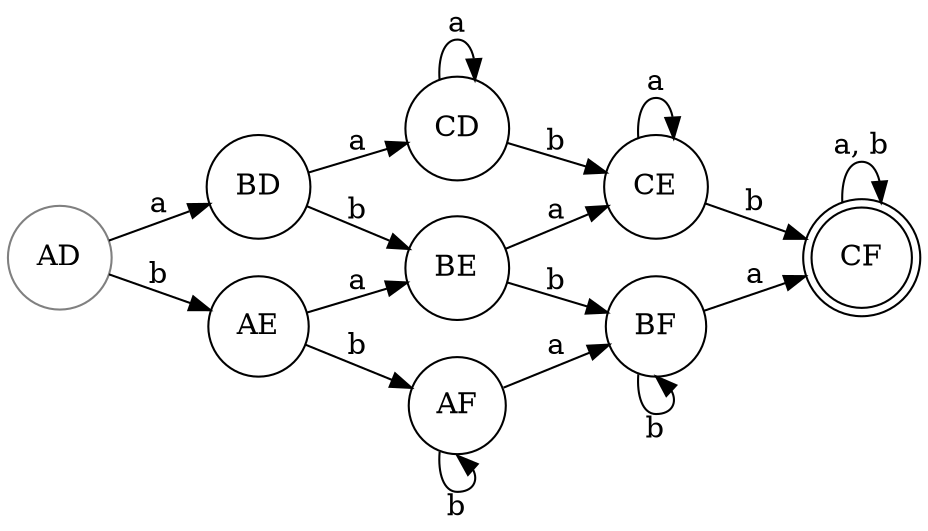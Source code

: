 digraph G{
  rankdir=LR;
  node [shape = doublecircle];CF;
  node [shape = circle];
  AD [color = "#808080"];
  AD -> BD   [label = "a"];
  AD -> AE   [label = "b"];
  AE -> BE   [label = "a"];
  AE -> AF   [label = "b"];
  AF -> BF   [label = "a"];
  AF -> AF:s [label = "b"];

  BD -> CD   [label = "a"];
  BD -> BE   [label = "b"];
  BE -> CE   [label = "a"];
  BE -> BF   [label = "b"];
  BF -> CF   [label = "a"];
  BF -> BF:s   [label = "b"];

  CD -> CD   [label = "a"];
  CD -> CE   [label = "b"];
  CE -> CE   [label = "a"];
  CE -> CF   [label = "b"];
  CF -> CF   [label = "a, b"];
}

